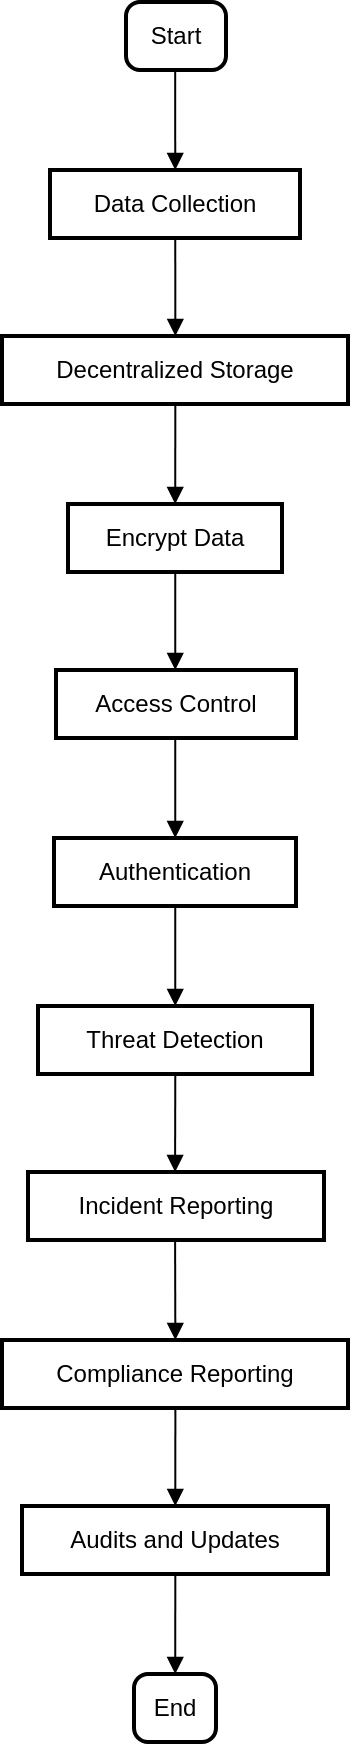 <mxfile version="24.3.1" type="github">
  <diagram name="Page-1" id="o3lahheUC-NoWjNFQMa9">
    <mxGraphModel dx="1363" dy="-245" grid="1" gridSize="10" guides="1" tooltips="1" connect="1" arrows="1" fold="1" page="1" pageScale="1" pageWidth="827" pageHeight="1169" math="0" shadow="0">
      <root>
        <mxCell id="0" />
        <mxCell id="1" parent="0" />
        <mxCell id="243cRifhqbdiqsHrfCh0-38" value="Start" style="rounded=1;absoluteArcSize=1;arcSize=14;whiteSpace=wrap;strokeWidth=2;" vertex="1" parent="1">
          <mxGeometry x="82" y="1880" width="50" height="34" as="geometry" />
        </mxCell>
        <mxCell id="243cRifhqbdiqsHrfCh0-39" value="Data Collection" style="whiteSpace=wrap;strokeWidth=2;" vertex="1" parent="1">
          <mxGeometry x="44" y="1964" width="125" height="34" as="geometry" />
        </mxCell>
        <mxCell id="243cRifhqbdiqsHrfCh0-40" value="Decentralized Storage" style="whiteSpace=wrap;strokeWidth=2;" vertex="1" parent="1">
          <mxGeometry x="20" y="2047" width="173" height="34" as="geometry" />
        </mxCell>
        <mxCell id="243cRifhqbdiqsHrfCh0-41" value="Encrypt Data" style="whiteSpace=wrap;strokeWidth=2;" vertex="1" parent="1">
          <mxGeometry x="53" y="2131" width="107" height="34" as="geometry" />
        </mxCell>
        <mxCell id="243cRifhqbdiqsHrfCh0-42" value="Access Control" style="whiteSpace=wrap;strokeWidth=2;" vertex="1" parent="1">
          <mxGeometry x="47" y="2214" width="120" height="34" as="geometry" />
        </mxCell>
        <mxCell id="243cRifhqbdiqsHrfCh0-43" value="Authentication" style="whiteSpace=wrap;strokeWidth=2;" vertex="1" parent="1">
          <mxGeometry x="46" y="2298" width="121" height="34" as="geometry" />
        </mxCell>
        <mxCell id="243cRifhqbdiqsHrfCh0-44" value="Threat Detection" style="whiteSpace=wrap;strokeWidth=2;" vertex="1" parent="1">
          <mxGeometry x="38" y="2382" width="137" height="34" as="geometry" />
        </mxCell>
        <mxCell id="243cRifhqbdiqsHrfCh0-45" value="Incident Reporting" style="whiteSpace=wrap;strokeWidth=2;" vertex="1" parent="1">
          <mxGeometry x="33" y="2465" width="148" height="34" as="geometry" />
        </mxCell>
        <mxCell id="243cRifhqbdiqsHrfCh0-46" value="Compliance Reporting" style="whiteSpace=wrap;strokeWidth=2;" vertex="1" parent="1">
          <mxGeometry x="20" y="2549" width="173" height="34" as="geometry" />
        </mxCell>
        <mxCell id="243cRifhqbdiqsHrfCh0-47" value="Audits and Updates" style="whiteSpace=wrap;strokeWidth=2;" vertex="1" parent="1">
          <mxGeometry x="30" y="2632" width="153" height="34" as="geometry" />
        </mxCell>
        <mxCell id="243cRifhqbdiqsHrfCh0-48" value="End" style="rounded=1;absoluteArcSize=1;arcSize=14;whiteSpace=wrap;strokeWidth=2;" vertex="1" parent="1">
          <mxGeometry x="86" y="2716" width="41" height="34" as="geometry" />
        </mxCell>
        <mxCell id="243cRifhqbdiqsHrfCh0-49" value="" style="curved=1;startArrow=none;endArrow=block;exitX=0.492;exitY=0.988;entryX=0.501;entryY=-0.012;rounded=0;" edge="1" parent="1" source="243cRifhqbdiqsHrfCh0-38" target="243cRifhqbdiqsHrfCh0-39">
          <mxGeometry relative="1" as="geometry">
            <Array as="points" />
          </mxGeometry>
        </mxCell>
        <mxCell id="243cRifhqbdiqsHrfCh0-50" value="" style="curved=1;startArrow=none;endArrow=block;exitX=0.501;exitY=0.976;entryX=0.501;entryY=0.006;rounded=0;" edge="1" parent="1" source="243cRifhqbdiqsHrfCh0-39" target="243cRifhqbdiqsHrfCh0-40">
          <mxGeometry relative="1" as="geometry">
            <Array as="points" />
          </mxGeometry>
        </mxCell>
        <mxCell id="243cRifhqbdiqsHrfCh0-51" value="" style="curved=1;startArrow=none;endArrow=block;exitX=0.501;exitY=0.994;entryX=0.501;entryY=-0.006;rounded=0;" edge="1" parent="1" source="243cRifhqbdiqsHrfCh0-40" target="243cRifhqbdiqsHrfCh0-41">
          <mxGeometry relative="1" as="geometry">
            <Array as="points" />
          </mxGeometry>
        </mxCell>
        <mxCell id="243cRifhqbdiqsHrfCh0-52" value="" style="curved=1;startArrow=none;endArrow=block;exitX=0.501;exitY=0.982;entryX=0.497;entryY=0.011;rounded=0;" edge="1" parent="1" source="243cRifhqbdiqsHrfCh0-41" target="243cRifhqbdiqsHrfCh0-42">
          <mxGeometry relative="1" as="geometry">
            <Array as="points" />
          </mxGeometry>
        </mxCell>
        <mxCell id="243cRifhqbdiqsHrfCh0-53" value="" style="curved=1;startArrow=none;endArrow=block;exitX=0.497;exitY=0.999;entryX=0.501;entryY=-0.001;rounded=0;" edge="1" parent="1" source="243cRifhqbdiqsHrfCh0-42" target="243cRifhqbdiqsHrfCh0-43">
          <mxGeometry relative="1" as="geometry">
            <Array as="points" />
          </mxGeometry>
        </mxCell>
        <mxCell id="243cRifhqbdiqsHrfCh0-54" value="" style="curved=1;startArrow=none;endArrow=block;exitX=0.501;exitY=0.987;entryX=0.501;entryY=-0.013;rounded=0;" edge="1" parent="1" source="243cRifhqbdiqsHrfCh0-43" target="243cRifhqbdiqsHrfCh0-44">
          <mxGeometry relative="1" as="geometry">
            <Array as="points" />
          </mxGeometry>
        </mxCell>
        <mxCell id="243cRifhqbdiqsHrfCh0-55" value="" style="curved=1;startArrow=none;endArrow=block;exitX=0.501;exitY=0.975;entryX=0.497;entryY=0.005;rounded=0;" edge="1" parent="1" source="243cRifhqbdiqsHrfCh0-44" target="243cRifhqbdiqsHrfCh0-45">
          <mxGeometry relative="1" as="geometry">
            <Array as="points" />
          </mxGeometry>
        </mxCell>
        <mxCell id="243cRifhqbdiqsHrfCh0-56" value="" style="curved=1;startArrow=none;endArrow=block;exitX=0.497;exitY=0.993;entryX=0.501;entryY=-0.007;rounded=0;" edge="1" parent="1" source="243cRifhqbdiqsHrfCh0-45" target="243cRifhqbdiqsHrfCh0-46">
          <mxGeometry relative="1" as="geometry">
            <Array as="points" />
          </mxGeometry>
        </mxCell>
        <mxCell id="243cRifhqbdiqsHrfCh0-57" value="" style="curved=1;startArrow=none;endArrow=block;exitX=0.501;exitY=0.981;entryX=0.501;entryY=0.01;rounded=0;" edge="1" parent="1" source="243cRifhqbdiqsHrfCh0-46" target="243cRifhqbdiqsHrfCh0-47">
          <mxGeometry relative="1" as="geometry">
            <Array as="points" />
          </mxGeometry>
        </mxCell>
        <mxCell id="243cRifhqbdiqsHrfCh0-58" value="" style="curved=1;startArrow=none;endArrow=block;exitX=0.501;exitY=0.998;entryX=0.503;entryY=-0.002;rounded=0;" edge="1" parent="1" source="243cRifhqbdiqsHrfCh0-47" target="243cRifhqbdiqsHrfCh0-48">
          <mxGeometry relative="1" as="geometry">
            <Array as="points" />
          </mxGeometry>
        </mxCell>
      </root>
    </mxGraphModel>
  </diagram>
</mxfile>
